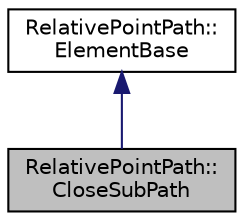 digraph "RelativePointPath::CloseSubPath"
{
  bgcolor="transparent";
  edge [fontname="Helvetica",fontsize="10",labelfontname="Helvetica",labelfontsize="10"];
  node [fontname="Helvetica",fontsize="10",shape=record];
  Node0 [label="RelativePointPath::\lCloseSubPath",height=0.2,width=0.4,color="black", fillcolor="grey75", style="filled", fontcolor="black"];
  Node1 -> Node0 [dir="back",color="midnightblue",fontsize="10",style="solid",fontname="Helvetica"];
  Node1 [label="RelativePointPath::\lElementBase",height=0.2,width=0.4,color="black",URL="$classRelativePointPath_1_1ElementBase.html",tooltip="Base class for the elements that make up a RelativePointPath. "];
}
